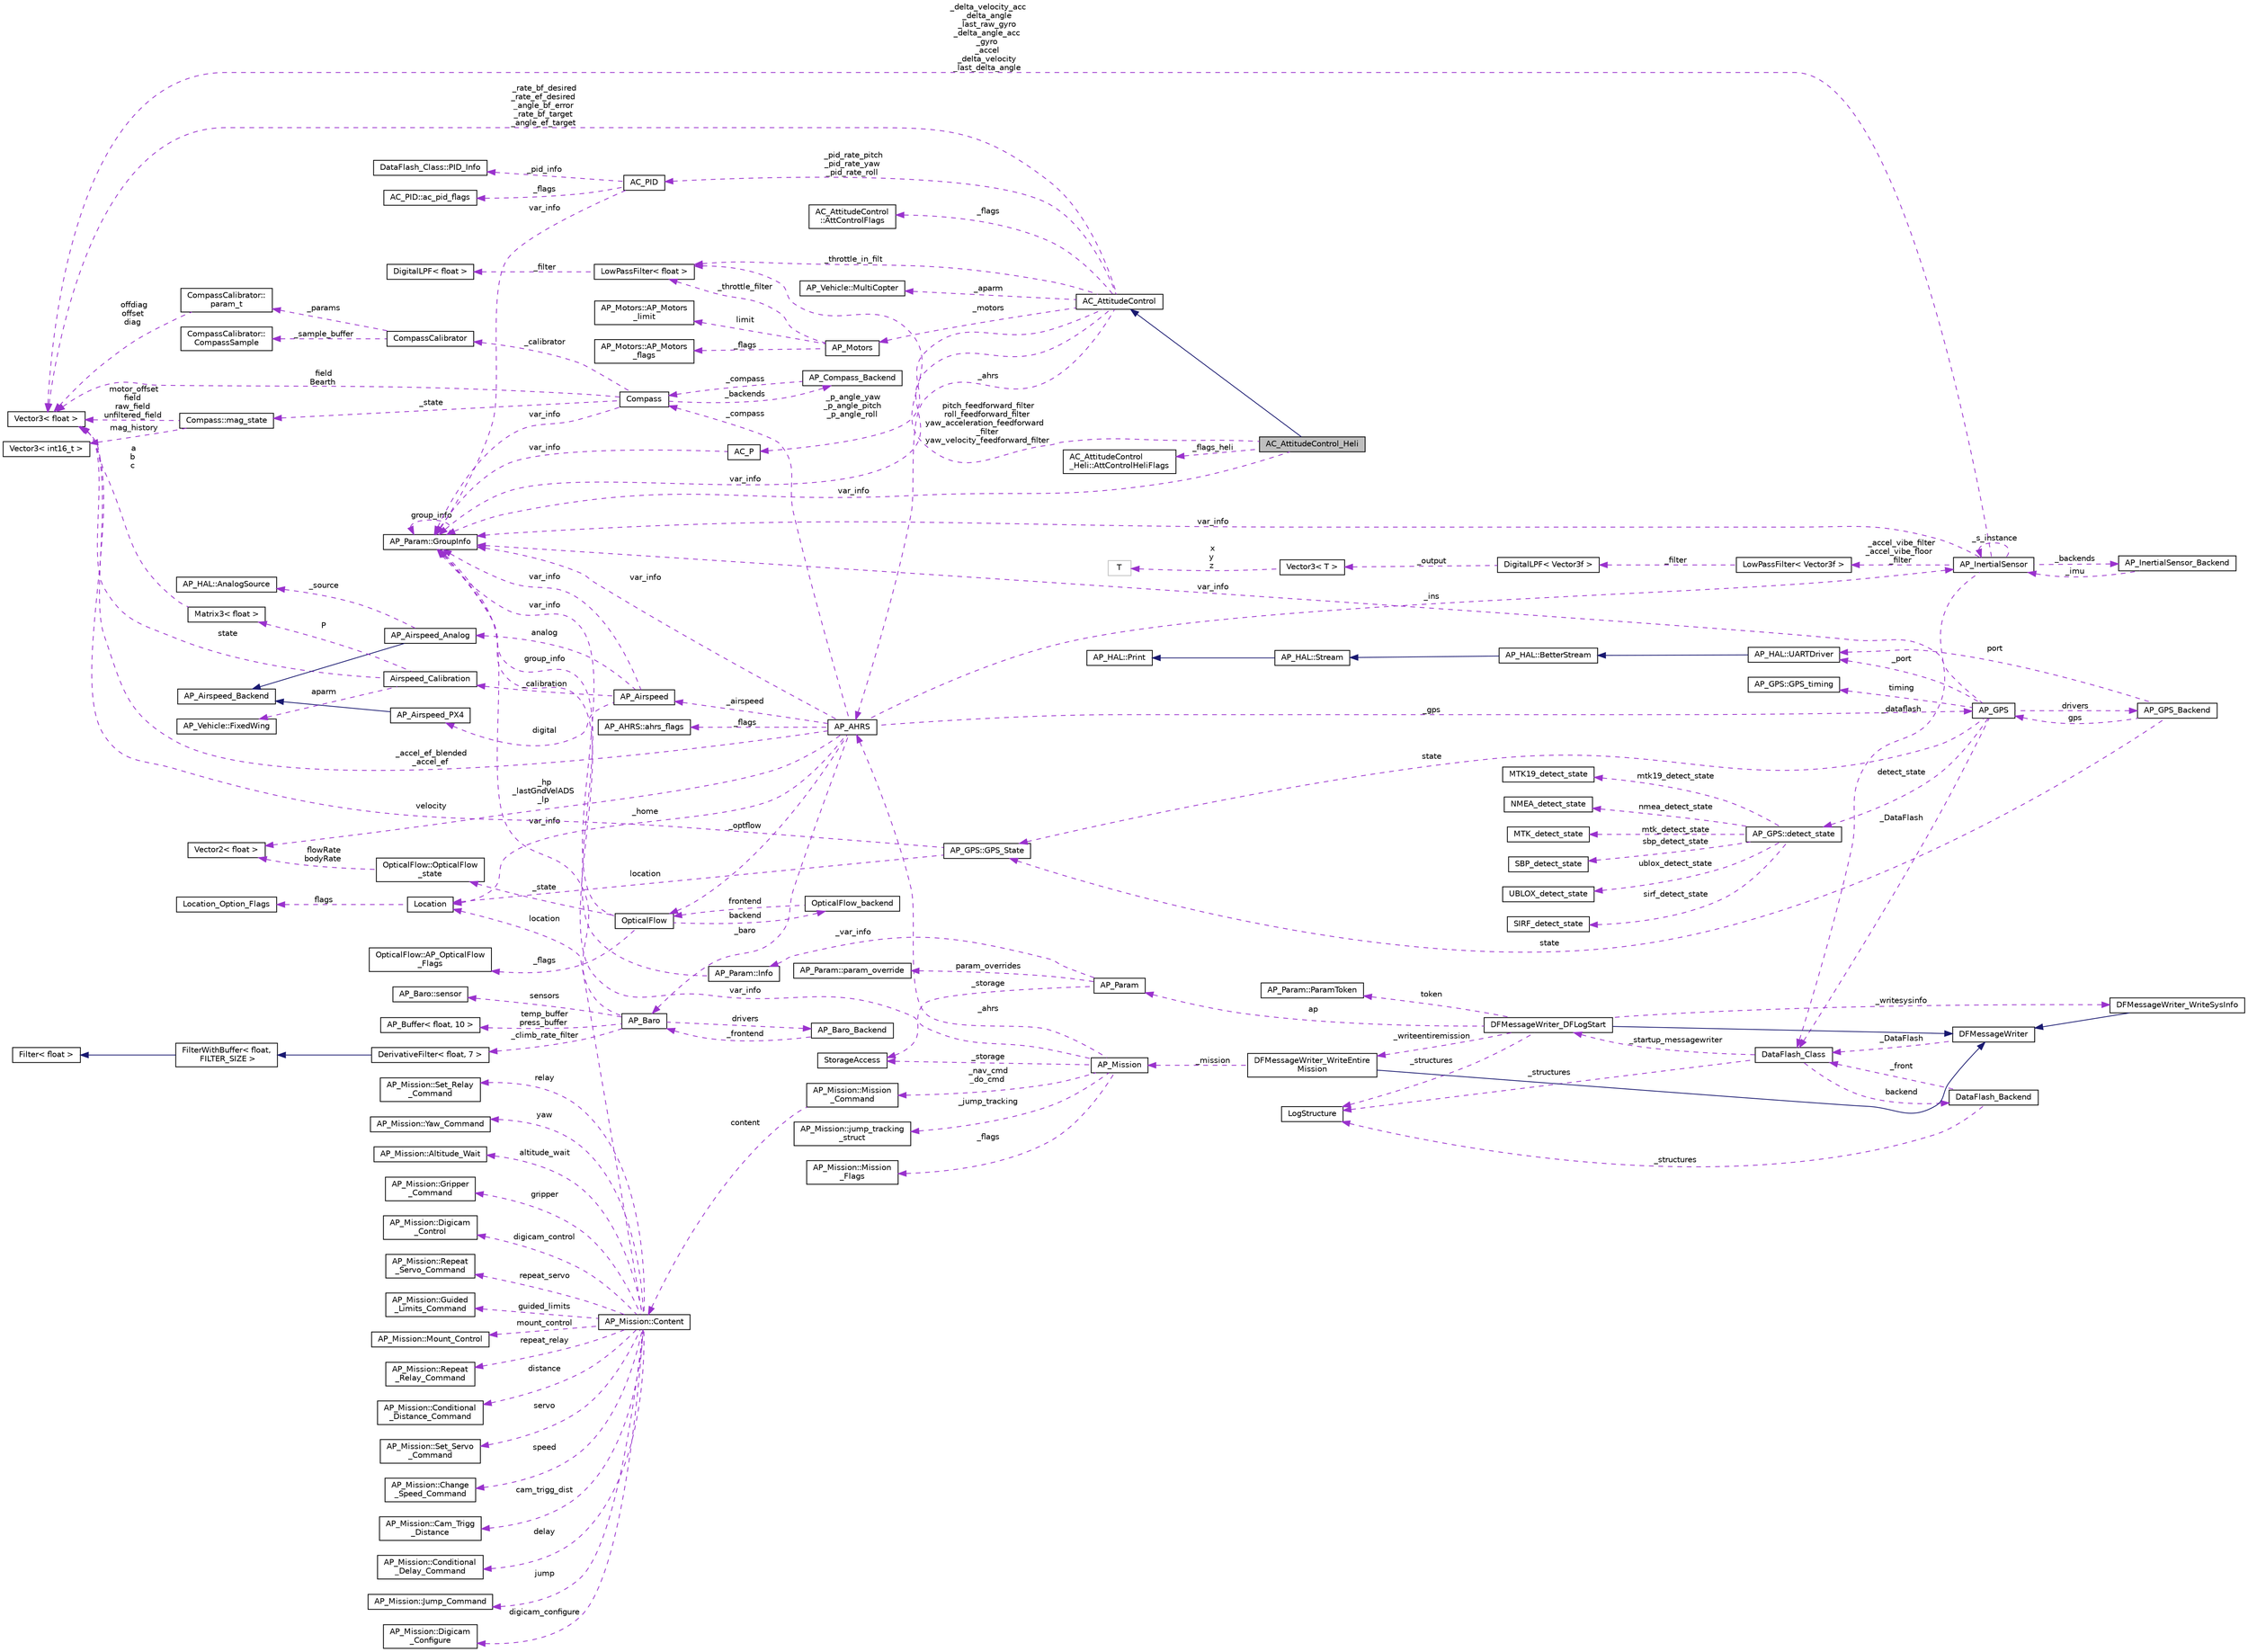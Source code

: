 digraph "AC_AttitudeControl_Heli"
{
 // INTERACTIVE_SVG=YES
  edge [fontname="Helvetica",fontsize="10",labelfontname="Helvetica",labelfontsize="10"];
  node [fontname="Helvetica",fontsize="10",shape=record];
  rankdir="LR";
  Node1 [label="AC_AttitudeControl_Heli",height=0.2,width=0.4,color="black", fillcolor="grey75", style="filled", fontcolor="black"];
  Node2 -> Node1 [dir="back",color="midnightblue",fontsize="10",style="solid",fontname="Helvetica"];
  Node2 [label="AC_AttitudeControl",height=0.2,width=0.4,color="black", fillcolor="white", style="filled",URL="$classAC__AttitudeControl.html"];
  Node3 -> Node2 [dir="back",color="darkorchid3",fontsize="10",style="dashed",label=" _throttle_in_filt" ,fontname="Helvetica"];
  Node3 [label="LowPassFilter\< float \>",height=0.2,width=0.4,color="black", fillcolor="white", style="filled",URL="$classLowPassFilter.html"];
  Node4 -> Node3 [dir="back",color="darkorchid3",fontsize="10",style="dashed",label=" _filter" ,fontname="Helvetica"];
  Node4 [label="DigitalLPF\< float \>",height=0.2,width=0.4,color="black", fillcolor="white", style="filled",URL="$classDigitalLPF.html"];
  Node5 -> Node2 [dir="back",color="darkorchid3",fontsize="10",style="dashed",label=" _p_angle_yaw\n_p_angle_pitch\n_p_angle_roll" ,fontname="Helvetica"];
  Node5 [label="AC_P",height=0.2,width=0.4,color="black", fillcolor="white", style="filled",URL="$classAC__P.html",tooltip="Object managing one P controller. "];
  Node6 -> Node5 [dir="back",color="darkorchid3",fontsize="10",style="dashed",label=" var_info" ,fontname="Helvetica"];
  Node6 [label="AP_Param::GroupInfo",height=0.2,width=0.4,color="black", fillcolor="white", style="filled",URL="$structAP__Param_1_1GroupInfo.html"];
  Node6 -> Node6 [dir="back",color="darkorchid3",fontsize="10",style="dashed",label=" group_info" ,fontname="Helvetica"];
  Node7 -> Node2 [dir="back",color="darkorchid3",fontsize="10",style="dashed",label=" _flags" ,fontname="Helvetica"];
  Node7 [label="AC_AttitudeControl\l::AttControlFlags",height=0.2,width=0.4,color="black", fillcolor="white", style="filled",URL="$structAC__AttitudeControl_1_1AttControlFlags.html"];
  Node6 -> Node2 [dir="back",color="darkorchid3",fontsize="10",style="dashed",label=" var_info" ,fontname="Helvetica"];
  Node8 -> Node2 [dir="back",color="darkorchid3",fontsize="10",style="dashed",label=" _rate_bf_desired\n_rate_ef_desired\n_angle_bf_error\n_rate_bf_target\n_angle_ef_target" ,fontname="Helvetica"];
  Node8 [label="Vector3\< float \>",height=0.2,width=0.4,color="black", fillcolor="white", style="filled",URL="$classVector3.html"];
  Node9 -> Node2 [dir="back",color="darkorchid3",fontsize="10",style="dashed",label=" _aparm" ,fontname="Helvetica"];
  Node9 [label="AP_Vehicle::MultiCopter",height=0.2,width=0.4,color="black", fillcolor="white", style="filled",URL="$structAP__Vehicle_1_1MultiCopter.html"];
  Node10 -> Node2 [dir="back",color="darkorchid3",fontsize="10",style="dashed",label=" _ahrs" ,fontname="Helvetica"];
  Node10 [label="AP_AHRS",height=0.2,width=0.4,color="black", fillcolor="white", style="filled",URL="$classAP__AHRS.html"];
  Node11 -> Node10 [dir="back",color="darkorchid3",fontsize="10",style="dashed",label=" _flags" ,fontname="Helvetica"];
  Node11 [label="AP_AHRS::ahrs_flags",height=0.2,width=0.4,color="black", fillcolor="white", style="filled",URL="$structAP__AHRS_1_1ahrs__flags.html"];
  Node12 -> Node10 [dir="back",color="darkorchid3",fontsize="10",style="dashed",label=" _baro" ,fontname="Helvetica"];
  Node12 [label="AP_Baro",height=0.2,width=0.4,color="black", fillcolor="white", style="filled",URL="$classAP__Baro.html"];
  Node13 -> Node12 [dir="back",color="darkorchid3",fontsize="10",style="dashed",label=" sensors" ,fontname="Helvetica"];
  Node13 [label="AP_Baro::sensor",height=0.2,width=0.4,color="black", fillcolor="white", style="filled",URL="$structAP__Baro_1_1sensor.html"];
  Node14 -> Node12 [dir="back",color="darkorchid3",fontsize="10",style="dashed",label=" temp_buffer\npress_buffer" ,fontname="Helvetica"];
  Node14 [label="AP_Buffer\< float, 10 \>",height=0.2,width=0.4,color="black", fillcolor="white", style="filled",URL="$classAP__Buffer.html"];
  Node15 -> Node12 [dir="back",color="darkorchid3",fontsize="10",style="dashed",label=" _climb_rate_filter" ,fontname="Helvetica"];
  Node15 [label="DerivativeFilter\< float, 7 \>",height=0.2,width=0.4,color="black", fillcolor="white", style="filled",URL="$classDerivativeFilter.html"];
  Node16 -> Node15 [dir="back",color="midnightblue",fontsize="10",style="solid",fontname="Helvetica"];
  Node16 [label="FilterWithBuffer\< float,\l FILTER_SIZE \>",height=0.2,width=0.4,color="black", fillcolor="white", style="filled",URL="$classFilterWithBuffer.html"];
  Node17 -> Node16 [dir="back",color="midnightblue",fontsize="10",style="solid",fontname="Helvetica"];
  Node17 [label="Filter\< float \>",height=0.2,width=0.4,color="black", fillcolor="white", style="filled",URL="$classFilter.html"];
  Node6 -> Node12 [dir="back",color="darkorchid3",fontsize="10",style="dashed",label=" var_info" ,fontname="Helvetica"];
  Node18 -> Node12 [dir="back",color="darkorchid3",fontsize="10",style="dashed",label=" drivers" ,fontname="Helvetica"];
  Node18 [label="AP_Baro_Backend",height=0.2,width=0.4,color="black", fillcolor="white", style="filled",URL="$classAP__Baro__Backend.html",tooltip="-*- tab-width: 4; Mode: C++; c-basic-offset: 4; indent-tabs-mode: nil -*- "];
  Node12 -> Node18 [dir="back",color="darkorchid3",fontsize="10",style="dashed",label=" _frontend" ,fontname="Helvetica"];
  Node19 -> Node10 [dir="back",color="darkorchid3",fontsize="10",style="dashed",label=" _optflow" ,fontname="Helvetica"];
  Node19 [label="OpticalFlow",height=0.2,width=0.4,color="black", fillcolor="white", style="filled",URL="$classOpticalFlow.html"];
  Node6 -> Node19 [dir="back",color="darkorchid3",fontsize="10",style="dashed",label=" var_info" ,fontname="Helvetica"];
  Node20 -> Node19 [dir="back",color="darkorchid3",fontsize="10",style="dashed",label=" _state" ,fontname="Helvetica"];
  Node20 [label="OpticalFlow::OpticalFlow\l_state",height=0.2,width=0.4,color="black", fillcolor="white", style="filled",URL="$structOpticalFlow_1_1OpticalFlow__state.html"];
  Node21 -> Node20 [dir="back",color="darkorchid3",fontsize="10",style="dashed",label=" flowRate\nbodyRate" ,fontname="Helvetica"];
  Node21 [label="Vector2\< float \>",height=0.2,width=0.4,color="black", fillcolor="white", style="filled",URL="$structVector2.html"];
  Node22 -> Node19 [dir="back",color="darkorchid3",fontsize="10",style="dashed",label=" backend" ,fontname="Helvetica"];
  Node22 [label="OpticalFlow_backend",height=0.2,width=0.4,color="black", fillcolor="white", style="filled",URL="$classOpticalFlow__backend.html"];
  Node19 -> Node22 [dir="back",color="darkorchid3",fontsize="10",style="dashed",label=" frontend" ,fontname="Helvetica"];
  Node23 -> Node19 [dir="back",color="darkorchid3",fontsize="10",style="dashed",label=" _flags" ,fontname="Helvetica"];
  Node23 [label="OpticalFlow::AP_OpticalFlow\l_Flags",height=0.2,width=0.4,color="black", fillcolor="white", style="filled",URL="$structOpticalFlow_1_1AP__OpticalFlow__Flags.html"];
  Node6 -> Node10 [dir="back",color="darkorchid3",fontsize="10",style="dashed",label=" var_info" ,fontname="Helvetica"];
  Node8 -> Node10 [dir="back",color="darkorchid3",fontsize="10",style="dashed",label=" _accel_ef_blended\n_accel_ef" ,fontname="Helvetica"];
  Node24 -> Node10 [dir="back",color="darkorchid3",fontsize="10",style="dashed",label=" _ins" ,fontname="Helvetica"];
  Node24 [label="AP_InertialSensor",height=0.2,width=0.4,color="black", fillcolor="white", style="filled",URL="$classAP__InertialSensor.html"];
  Node25 -> Node24 [dir="back",color="darkorchid3",fontsize="10",style="dashed",label=" _accel_vibe_filter\n_accel_vibe_floor\l_filter" ,fontname="Helvetica"];
  Node25 [label="LowPassFilter\< Vector3f \>",height=0.2,width=0.4,color="black", fillcolor="white", style="filled",URL="$classLowPassFilter.html"];
  Node26 -> Node25 [dir="back",color="darkorchid3",fontsize="10",style="dashed",label=" _filter" ,fontname="Helvetica"];
  Node26 [label="DigitalLPF\< Vector3f \>",height=0.2,width=0.4,color="black", fillcolor="white", style="filled",URL="$classDigitalLPF.html"];
  Node27 -> Node26 [dir="back",color="darkorchid3",fontsize="10",style="dashed",label=" _output" ,fontname="Helvetica"];
  Node27 [label="Vector3\< T \>",height=0.2,width=0.4,color="black", fillcolor="white", style="filled",URL="$classVector3.html"];
  Node28 -> Node27 [dir="back",color="darkorchid3",fontsize="10",style="dashed",label=" x\ny\nz" ,fontname="Helvetica"];
  Node28 [label="T",height=0.2,width=0.4,color="grey75", fillcolor="white", style="filled"];
  Node29 -> Node24 [dir="back",color="darkorchid3",fontsize="10",style="dashed",label=" _backends" ,fontname="Helvetica"];
  Node29 [label="AP_InertialSensor_Backend",height=0.2,width=0.4,color="black", fillcolor="white", style="filled",URL="$classAP__InertialSensor__Backend.html"];
  Node24 -> Node29 [dir="back",color="darkorchid3",fontsize="10",style="dashed",label=" _imu" ,fontname="Helvetica"];
  Node30 -> Node24 [dir="back",color="darkorchid3",fontsize="10",style="dashed",label=" _dataflash" ,fontname="Helvetica"];
  Node30 [label="DataFlash_Class",height=0.2,width=0.4,color="black", fillcolor="white", style="filled",URL="$classDataFlash__Class.html"];
  Node31 -> Node30 [dir="back",color="darkorchid3",fontsize="10",style="dashed",label=" _structures" ,fontname="Helvetica"];
  Node31 [label="LogStructure",height=0.2,width=0.4,color="black", fillcolor="white", style="filled",URL="$structLogStructure.html"];
  Node32 -> Node30 [dir="back",color="darkorchid3",fontsize="10",style="dashed",label=" backend" ,fontname="Helvetica"];
  Node32 [label="DataFlash_Backend",height=0.2,width=0.4,color="black", fillcolor="white", style="filled",URL="$classDataFlash__Backend.html"];
  Node31 -> Node32 [dir="back",color="darkorchid3",fontsize="10",style="dashed",label=" _structures" ,fontname="Helvetica"];
  Node30 -> Node32 [dir="back",color="darkorchid3",fontsize="10",style="dashed",label=" _front" ,fontname="Helvetica"];
  Node33 -> Node30 [dir="back",color="darkorchid3",fontsize="10",style="dashed",label=" _startup_messagewriter" ,fontname="Helvetica"];
  Node33 [label="DFMessageWriter_DFLogStart",height=0.2,width=0.4,color="black", fillcolor="white", style="filled",URL="$classDFMessageWriter__DFLogStart.html"];
  Node34 -> Node33 [dir="back",color="midnightblue",fontsize="10",style="solid",fontname="Helvetica"];
  Node34 [label="DFMessageWriter",height=0.2,width=0.4,color="black", fillcolor="white", style="filled",URL="$classDFMessageWriter.html"];
  Node30 -> Node34 [dir="back",color="darkorchid3",fontsize="10",style="dashed",label=" _DataFlash" ,fontname="Helvetica"];
  Node35 -> Node33 [dir="back",color="darkorchid3",fontsize="10",style="dashed",label=" _writeentiremission" ,fontname="Helvetica"];
  Node35 [label="DFMessageWriter_WriteEntire\lMission",height=0.2,width=0.4,color="black", fillcolor="white", style="filled",URL="$classDFMessageWriter__WriteEntireMission.html"];
  Node34 -> Node35 [dir="back",color="midnightblue",fontsize="10",style="solid",fontname="Helvetica"];
  Node36 -> Node35 [dir="back",color="darkorchid3",fontsize="10",style="dashed",label=" _mission" ,fontname="Helvetica"];
  Node36 [label="AP_Mission",height=0.2,width=0.4,color="black", fillcolor="white", style="filled",URL="$classAP__Mission.html",tooltip="Object managing Mission. "];
  Node37 -> Node36 [dir="back",color="darkorchid3",fontsize="10",style="dashed",label=" _storage" ,fontname="Helvetica"];
  Node37 [label="StorageAccess",height=0.2,width=0.4,color="black", fillcolor="white", style="filled",URL="$classStorageAccess.html"];
  Node38 -> Node36 [dir="back",color="darkorchid3",fontsize="10",style="dashed",label=" _nav_cmd\n_do_cmd" ,fontname="Helvetica"];
  Node38 [label="AP_Mission::Mission\l_Command",height=0.2,width=0.4,color="black", fillcolor="white", style="filled",URL="$structAP__Mission_1_1Mission__Command.html"];
  Node39 -> Node38 [dir="back",color="darkorchid3",fontsize="10",style="dashed",label=" content" ,fontname="Helvetica"];
  Node39 [label="AP_Mission::Content",height=0.2,width=0.4,color="black", fillcolor="white", style="filled",URL="$unionAP__Mission_1_1Content.html"];
  Node40 -> Node39 [dir="back",color="darkorchid3",fontsize="10",style="dashed",label=" guided_limits" ,fontname="Helvetica"];
  Node40 [label="AP_Mission::Guided\l_Limits_Command",height=0.2,width=0.4,color="black", fillcolor="white", style="filled",URL="$structAP__Mission_1_1Guided__Limits__Command.html"];
  Node41 -> Node39 [dir="back",color="darkorchid3",fontsize="10",style="dashed",label=" mount_control" ,fontname="Helvetica"];
  Node41 [label="AP_Mission::Mount_Control",height=0.2,width=0.4,color="black", fillcolor="white", style="filled",URL="$structAP__Mission_1_1Mount__Control.html"];
  Node42 -> Node39 [dir="back",color="darkorchid3",fontsize="10",style="dashed",label=" repeat_relay" ,fontname="Helvetica"];
  Node42 [label="AP_Mission::Repeat\l_Relay_Command",height=0.2,width=0.4,color="black", fillcolor="white", style="filled",URL="$structAP__Mission_1_1Repeat__Relay__Command.html"];
  Node43 -> Node39 [dir="back",color="darkorchid3",fontsize="10",style="dashed",label=" distance" ,fontname="Helvetica"];
  Node43 [label="AP_Mission::Conditional\l_Distance_Command",height=0.2,width=0.4,color="black", fillcolor="white", style="filled",URL="$structAP__Mission_1_1Conditional__Distance__Command.html"];
  Node44 -> Node39 [dir="back",color="darkorchid3",fontsize="10",style="dashed",label=" servo" ,fontname="Helvetica"];
  Node44 [label="AP_Mission::Set_Servo\l_Command",height=0.2,width=0.4,color="black", fillcolor="white", style="filled",URL="$structAP__Mission_1_1Set__Servo__Command.html"];
  Node45 -> Node39 [dir="back",color="darkorchid3",fontsize="10",style="dashed",label=" speed" ,fontname="Helvetica"];
  Node45 [label="AP_Mission::Change\l_Speed_Command",height=0.2,width=0.4,color="black", fillcolor="white", style="filled",URL="$structAP__Mission_1_1Change__Speed__Command.html"];
  Node46 -> Node39 [dir="back",color="darkorchid3",fontsize="10",style="dashed",label=" cam_trigg_dist" ,fontname="Helvetica"];
  Node46 [label="AP_Mission::Cam_Trigg\l_Distance",height=0.2,width=0.4,color="black", fillcolor="white", style="filled",URL="$structAP__Mission_1_1Cam__Trigg__Distance.html"];
  Node47 -> Node39 [dir="back",color="darkorchid3",fontsize="10",style="dashed",label=" delay" ,fontname="Helvetica"];
  Node47 [label="AP_Mission::Conditional\l_Delay_Command",height=0.2,width=0.4,color="black", fillcolor="white", style="filled",URL="$structAP__Mission_1_1Conditional__Delay__Command.html"];
  Node48 -> Node39 [dir="back",color="darkorchid3",fontsize="10",style="dashed",label=" jump" ,fontname="Helvetica"];
  Node48 [label="AP_Mission::Jump_Command",height=0.2,width=0.4,color="black", fillcolor="white", style="filled",URL="$structAP__Mission_1_1Jump__Command.html"];
  Node49 -> Node39 [dir="back",color="darkorchid3",fontsize="10",style="dashed",label=" location" ,fontname="Helvetica"];
  Node49 [label="Location",height=0.2,width=0.4,color="black", fillcolor="white", style="filled",URL="$structLocation.html"];
  Node50 -> Node49 [dir="back",color="darkorchid3",fontsize="10",style="dashed",label=" flags" ,fontname="Helvetica"];
  Node50 [label="Location_Option_Flags",height=0.2,width=0.4,color="black", fillcolor="white", style="filled",URL="$structLocation__Option__Flags.html"];
  Node51 -> Node39 [dir="back",color="darkorchid3",fontsize="10",style="dashed",label=" digicam_configure" ,fontname="Helvetica"];
  Node51 [label="AP_Mission::Digicam\l_Configure",height=0.2,width=0.4,color="black", fillcolor="white", style="filled",URL="$structAP__Mission_1_1Digicam__Configure.html"];
  Node52 -> Node39 [dir="back",color="darkorchid3",fontsize="10",style="dashed",label=" relay" ,fontname="Helvetica"];
  Node52 [label="AP_Mission::Set_Relay\l_Command",height=0.2,width=0.4,color="black", fillcolor="white", style="filled",URL="$structAP__Mission_1_1Set__Relay__Command.html"];
  Node53 -> Node39 [dir="back",color="darkorchid3",fontsize="10",style="dashed",label=" yaw" ,fontname="Helvetica"];
  Node53 [label="AP_Mission::Yaw_Command",height=0.2,width=0.4,color="black", fillcolor="white", style="filled",URL="$structAP__Mission_1_1Yaw__Command.html"];
  Node54 -> Node39 [dir="back",color="darkorchid3",fontsize="10",style="dashed",label=" altitude_wait" ,fontname="Helvetica"];
  Node54 [label="AP_Mission::Altitude_Wait",height=0.2,width=0.4,color="black", fillcolor="white", style="filled",URL="$structAP__Mission_1_1Altitude__Wait.html"];
  Node55 -> Node39 [dir="back",color="darkorchid3",fontsize="10",style="dashed",label=" gripper" ,fontname="Helvetica"];
  Node55 [label="AP_Mission::Gripper\l_Command",height=0.2,width=0.4,color="black", fillcolor="white", style="filled",URL="$structAP__Mission_1_1Gripper__Command.html"];
  Node56 -> Node39 [dir="back",color="darkorchid3",fontsize="10",style="dashed",label=" digicam_control" ,fontname="Helvetica"];
  Node56 [label="AP_Mission::Digicam\l_Control",height=0.2,width=0.4,color="black", fillcolor="white", style="filled",URL="$structAP__Mission_1_1Digicam__Control.html"];
  Node57 -> Node39 [dir="back",color="darkorchid3",fontsize="10",style="dashed",label=" repeat_servo" ,fontname="Helvetica"];
  Node57 [label="AP_Mission::Repeat\l_Servo_Command",height=0.2,width=0.4,color="black", fillcolor="white", style="filled",URL="$structAP__Mission_1_1Repeat__Servo__Command.html"];
  Node6 -> Node36 [dir="back",color="darkorchid3",fontsize="10",style="dashed",label=" var_info" ,fontname="Helvetica"];
  Node58 -> Node36 [dir="back",color="darkorchid3",fontsize="10",style="dashed",label=" _flags" ,fontname="Helvetica"];
  Node58 [label="AP_Mission::Mission\l_Flags",height=0.2,width=0.4,color="black", fillcolor="white", style="filled",URL="$structAP__Mission_1_1Mission__Flags.html"];
  Node10 -> Node36 [dir="back",color="darkorchid3",fontsize="10",style="dashed",label=" _ahrs" ,fontname="Helvetica"];
  Node59 -> Node36 [dir="back",color="darkorchid3",fontsize="10",style="dashed",label=" _jump_tracking" ,fontname="Helvetica"];
  Node59 [label="AP_Mission::jump_tracking\l_struct",height=0.2,width=0.4,color="black", fillcolor="white", style="filled",URL="$structAP__Mission_1_1jump__tracking__struct.html"];
  Node60 -> Node33 [dir="back",color="darkorchid3",fontsize="10",style="dashed",label=" _writesysinfo" ,fontname="Helvetica"];
  Node60 [label="DFMessageWriter_WriteSysInfo",height=0.2,width=0.4,color="black", fillcolor="white", style="filled",URL="$classDFMessageWriter__WriteSysInfo.html"];
  Node34 -> Node60 [dir="back",color="midnightblue",fontsize="10",style="solid",fontname="Helvetica"];
  Node61 -> Node33 [dir="back",color="darkorchid3",fontsize="10",style="dashed",label=" token" ,fontname="Helvetica"];
  Node61 [label="AP_Param::ParamToken",height=0.2,width=0.4,color="black", fillcolor="white", style="filled",URL="$structAP__Param_1_1ParamToken.html"];
  Node31 -> Node33 [dir="back",color="darkorchid3",fontsize="10",style="dashed",label=" _structures" ,fontname="Helvetica"];
  Node62 -> Node33 [dir="back",color="darkorchid3",fontsize="10",style="dashed",label=" ap" ,fontname="Helvetica"];
  Node62 [label="AP_Param",height=0.2,width=0.4,color="black", fillcolor="white", style="filled",URL="$classAP__Param.html"];
  Node37 -> Node62 [dir="back",color="darkorchid3",fontsize="10",style="dashed",label=" _storage" ,fontname="Helvetica"];
  Node63 -> Node62 [dir="back",color="darkorchid3",fontsize="10",style="dashed",label=" _var_info" ,fontname="Helvetica"];
  Node63 [label="AP_Param::Info",height=0.2,width=0.4,color="black", fillcolor="white", style="filled",URL="$structAP__Param_1_1Info.html"];
  Node6 -> Node63 [dir="back",color="darkorchid3",fontsize="10",style="dashed",label=" group_info" ,fontname="Helvetica"];
  Node64 -> Node62 [dir="back",color="darkorchid3",fontsize="10",style="dashed",label=" param_overrides" ,fontname="Helvetica"];
  Node64 [label="AP_Param::param_override",height=0.2,width=0.4,color="black", fillcolor="white", style="filled",URL="$structAP__Param_1_1param__override.html"];
  Node6 -> Node24 [dir="back",color="darkorchid3",fontsize="10",style="dashed",label=" var_info" ,fontname="Helvetica"];
  Node24 -> Node24 [dir="back",color="darkorchid3",fontsize="10",style="dashed",label=" _s_instance" ,fontname="Helvetica"];
  Node8 -> Node24 [dir="back",color="darkorchid3",fontsize="10",style="dashed",label=" _delta_velocity_acc\n_delta_angle\n_last_raw_gyro\n_delta_angle_acc\n_gyro\n_accel\n_delta_velocity\n_last_delta_angle" ,fontname="Helvetica"];
  Node65 -> Node10 [dir="back",color="darkorchid3",fontsize="10",style="dashed",label=" _airspeed" ,fontname="Helvetica"];
  Node65 [label="AP_Airspeed",height=0.2,width=0.4,color="black", fillcolor="white", style="filled",URL="$classAP__Airspeed.html"];
  Node66 -> Node65 [dir="back",color="darkorchid3",fontsize="10",style="dashed",label=" analog" ,fontname="Helvetica"];
  Node66 [label="AP_Airspeed_Analog",height=0.2,width=0.4,color="black", fillcolor="white", style="filled",URL="$classAP__Airspeed__Analog.html",tooltip="-*- tab-width: 4; Mode: C++; c-basic-offset: 4; indent-tabs-mode: nil -*- "];
  Node67 -> Node66 [dir="back",color="midnightblue",fontsize="10",style="solid",fontname="Helvetica"];
  Node67 [label="AP_Airspeed_Backend",height=0.2,width=0.4,color="black", fillcolor="white", style="filled",URL="$classAP__Airspeed__Backend.html",tooltip="-*- tab-width: 4; Mode: C++; c-basic-offset: 4; indent-tabs-mode: nil -*- "];
  Node68 -> Node66 [dir="back",color="darkorchid3",fontsize="10",style="dashed",label=" _source" ,fontname="Helvetica"];
  Node68 [label="AP_HAL::AnalogSource",height=0.2,width=0.4,color="black", fillcolor="white", style="filled",URL="$classAP__HAL_1_1AnalogSource.html"];
  Node6 -> Node65 [dir="back",color="darkorchid3",fontsize="10",style="dashed",label=" var_info" ,fontname="Helvetica"];
  Node69 -> Node65 [dir="back",color="darkorchid3",fontsize="10",style="dashed",label=" digital" ,fontname="Helvetica"];
  Node69 [label="AP_Airspeed_PX4",height=0.2,width=0.4,color="black", fillcolor="white", style="filled",URL="$classAP__Airspeed__PX4.html",tooltip="-*- tab-width: 4; Mode: C++; c-basic-offset: 4; indent-tabs-mode: nil -*- "];
  Node67 -> Node69 [dir="back",color="midnightblue",fontsize="10",style="solid",fontname="Helvetica"];
  Node70 -> Node65 [dir="back",color="darkorchid3",fontsize="10",style="dashed",label=" _calibration" ,fontname="Helvetica"];
  Node70 [label="Airspeed_Calibration",height=0.2,width=0.4,color="black", fillcolor="white", style="filled",URL="$classAirspeed__Calibration.html",tooltip="-*- tab-width: 4; Mode: C++; c-basic-offset: 4; indent-tabs-mode: nil -*- "];
  Node71 -> Node70 [dir="back",color="darkorchid3",fontsize="10",style="dashed",label=" P" ,fontname="Helvetica"];
  Node71 [label="Matrix3\< float \>",height=0.2,width=0.4,color="black", fillcolor="white", style="filled",URL="$classMatrix3.html"];
  Node8 -> Node71 [dir="back",color="darkorchid3",fontsize="10",style="dashed",label=" a\nb\nc" ,fontname="Helvetica"];
  Node8 -> Node70 [dir="back",color="darkorchid3",fontsize="10",style="dashed",label=" state" ,fontname="Helvetica"];
  Node72 -> Node70 [dir="back",color="darkorchid3",fontsize="10",style="dashed",label=" aparm" ,fontname="Helvetica"];
  Node72 [label="AP_Vehicle::FixedWing",height=0.2,width=0.4,color="black", fillcolor="white", style="filled",URL="$structAP__Vehicle_1_1FixedWing.html"];
  Node21 -> Node10 [dir="back",color="darkorchid3",fontsize="10",style="dashed",label=" _hp\n_lastGndVelADS\n_lp" ,fontname="Helvetica"];
  Node73 -> Node10 [dir="back",color="darkorchid3",fontsize="10",style="dashed",label=" _gps" ,fontname="Helvetica"];
  Node73 [label="AP_GPS",height=0.2,width=0.4,color="black", fillcolor="white", style="filled",URL="$classAP__GPS.html"];
  Node74 -> Node73 [dir="back",color="darkorchid3",fontsize="10",style="dashed",label=" detect_state" ,fontname="Helvetica"];
  Node74 [label="AP_GPS::detect_state",height=0.2,width=0.4,color="black", fillcolor="white", style="filled",URL="$structAP__GPS_1_1detect__state.html"];
  Node75 -> Node74 [dir="back",color="darkorchid3",fontsize="10",style="dashed",label=" sbp_detect_state" ,fontname="Helvetica"];
  Node75 [label="SBP_detect_state",height=0.2,width=0.4,color="black", fillcolor="white", style="filled",URL="$structSBP__detect__state.html"];
  Node76 -> Node74 [dir="back",color="darkorchid3",fontsize="10",style="dashed",label=" ublox_detect_state" ,fontname="Helvetica"];
  Node76 [label="UBLOX_detect_state",height=0.2,width=0.4,color="black", fillcolor="white", style="filled",URL="$structUBLOX__detect__state.html"];
  Node77 -> Node74 [dir="back",color="darkorchid3",fontsize="10",style="dashed",label=" sirf_detect_state" ,fontname="Helvetica"];
  Node77 [label="SIRF_detect_state",height=0.2,width=0.4,color="black", fillcolor="white", style="filled",URL="$structSIRF__detect__state.html"];
  Node78 -> Node74 [dir="back",color="darkorchid3",fontsize="10",style="dashed",label=" mtk19_detect_state" ,fontname="Helvetica"];
  Node78 [label="MTK19_detect_state",height=0.2,width=0.4,color="black", fillcolor="white", style="filled",URL="$structMTK19__detect__state.html"];
  Node79 -> Node74 [dir="back",color="darkorchid3",fontsize="10",style="dashed",label=" nmea_detect_state" ,fontname="Helvetica"];
  Node79 [label="NMEA_detect_state",height=0.2,width=0.4,color="black", fillcolor="white", style="filled",URL="$structNMEA__detect__state.html"];
  Node80 -> Node74 [dir="back",color="darkorchid3",fontsize="10",style="dashed",label=" mtk_detect_state" ,fontname="Helvetica"];
  Node80 [label="MTK_detect_state",height=0.2,width=0.4,color="black", fillcolor="white", style="filled",URL="$structMTK__detect__state.html"];
  Node81 -> Node73 [dir="back",color="darkorchid3",fontsize="10",style="dashed",label=" timing" ,fontname="Helvetica"];
  Node81 [label="AP_GPS::GPS_timing",height=0.2,width=0.4,color="black", fillcolor="white", style="filled",URL="$structAP__GPS_1_1GPS__timing.html"];
  Node82 -> Node73 [dir="back",color="darkorchid3",fontsize="10",style="dashed",label=" drivers" ,fontname="Helvetica"];
  Node82 [label="AP_GPS_Backend",height=0.2,width=0.4,color="black", fillcolor="white", style="filled",URL="$classAP__GPS__Backend.html"];
  Node83 -> Node82 [dir="back",color="darkorchid3",fontsize="10",style="dashed",label=" port" ,fontname="Helvetica"];
  Node83 [label="AP_HAL::UARTDriver",height=0.2,width=0.4,color="black", fillcolor="white", style="filled",URL="$classAP__HAL_1_1UARTDriver.html"];
  Node84 -> Node83 [dir="back",color="midnightblue",fontsize="10",style="solid",fontname="Helvetica"];
  Node84 [label="AP_HAL::BetterStream",height=0.2,width=0.4,color="black", fillcolor="white", style="filled",URL="$classAP__HAL_1_1BetterStream.html"];
  Node85 -> Node84 [dir="back",color="midnightblue",fontsize="10",style="solid",fontname="Helvetica"];
  Node85 [label="AP_HAL::Stream",height=0.2,width=0.4,color="black", fillcolor="white", style="filled",URL="$classAP__HAL_1_1Stream.html"];
  Node86 -> Node85 [dir="back",color="midnightblue",fontsize="10",style="solid",fontname="Helvetica"];
  Node86 [label="AP_HAL::Print",height=0.2,width=0.4,color="black", fillcolor="white", style="filled",URL="$classAP__HAL_1_1Print.html"];
  Node73 -> Node82 [dir="back",color="darkorchid3",fontsize="10",style="dashed",label=" gps" ,fontname="Helvetica"];
  Node87 -> Node82 [dir="back",color="darkorchid3",fontsize="10",style="dashed",label=" state" ,fontname="Helvetica"];
  Node87 [label="AP_GPS::GPS_State",height=0.2,width=0.4,color="black", fillcolor="white", style="filled",URL="$structAP__GPS_1_1GPS__State.html"];
  Node8 -> Node87 [dir="back",color="darkorchid3",fontsize="10",style="dashed",label=" velocity" ,fontname="Helvetica"];
  Node49 -> Node87 [dir="back",color="darkorchid3",fontsize="10",style="dashed",label=" location" ,fontname="Helvetica"];
  Node30 -> Node73 [dir="back",color="darkorchid3",fontsize="10",style="dashed",label=" _DataFlash" ,fontname="Helvetica"];
  Node83 -> Node73 [dir="back",color="darkorchid3",fontsize="10",style="dashed",label=" _port" ,fontname="Helvetica"];
  Node6 -> Node73 [dir="back",color="darkorchid3",fontsize="10",style="dashed",label=" var_info" ,fontname="Helvetica"];
  Node87 -> Node73 [dir="back",color="darkorchid3",fontsize="10",style="dashed",label=" state" ,fontname="Helvetica"];
  Node49 -> Node10 [dir="back",color="darkorchid3",fontsize="10",style="dashed",label=" _home" ,fontname="Helvetica"];
  Node88 -> Node10 [dir="back",color="darkorchid3",fontsize="10",style="dashed",label=" _compass" ,fontname="Helvetica"];
  Node88 [label="Compass",height=0.2,width=0.4,color="black", fillcolor="white", style="filled",URL="$classCompass.html"];
  Node6 -> Node88 [dir="back",color="darkorchid3",fontsize="10",style="dashed",label=" var_info" ,fontname="Helvetica"];
  Node8 -> Node88 [dir="back",color="darkorchid3",fontsize="10",style="dashed",label=" field\nBearth" ,fontname="Helvetica"];
  Node89 -> Node88 [dir="back",color="darkorchid3",fontsize="10",style="dashed",label=" _calibrator" ,fontname="Helvetica"];
  Node89 [label="CompassCalibrator",height=0.2,width=0.4,color="black", fillcolor="white", style="filled",URL="$classCompassCalibrator.html"];
  Node90 -> Node89 [dir="back",color="darkorchid3",fontsize="10",style="dashed",label=" _params" ,fontname="Helvetica"];
  Node90 [label="CompassCalibrator::\lparam_t",height=0.2,width=0.4,color="black", fillcolor="white", style="filled",URL="$classCompassCalibrator_1_1param__t.html"];
  Node8 -> Node90 [dir="back",color="darkorchid3",fontsize="10",style="dashed",label=" offdiag\noffset\ndiag" ,fontname="Helvetica"];
  Node91 -> Node89 [dir="back",color="darkorchid3",fontsize="10",style="dashed",label=" _sample_buffer" ,fontname="Helvetica"];
  Node91 [label="CompassCalibrator::\lCompassSample",height=0.2,width=0.4,color="black", fillcolor="white", style="filled",URL="$classCompassCalibrator_1_1CompassSample.html"];
  Node92 -> Node88 [dir="back",color="darkorchid3",fontsize="10",style="dashed",label=" _backends" ,fontname="Helvetica"];
  Node92 [label="AP_Compass_Backend",height=0.2,width=0.4,color="black", fillcolor="white", style="filled",URL="$classAP__Compass__Backend.html"];
  Node88 -> Node92 [dir="back",color="darkorchid3",fontsize="10",style="dashed",label=" _compass" ,fontname="Helvetica"];
  Node93 -> Node88 [dir="back",color="darkorchid3",fontsize="10",style="dashed",label=" _state" ,fontname="Helvetica"];
  Node93 [label="Compass::mag_state",height=0.2,width=0.4,color="black", fillcolor="white", style="filled",URL="$structCompass_1_1mag__state.html"];
  Node8 -> Node93 [dir="back",color="darkorchid3",fontsize="10",style="dashed",label=" motor_offset\nfield\nraw_field\nunfiltered_field" ,fontname="Helvetica"];
  Node94 -> Node93 [dir="back",color="darkorchid3",fontsize="10",style="dashed",label=" mag_history" ,fontname="Helvetica"];
  Node94 [label="Vector3\< int16_t \>",height=0.2,width=0.4,color="black", fillcolor="white", style="filled",URL="$classVector3.html"];
  Node95 -> Node2 [dir="back",color="darkorchid3",fontsize="10",style="dashed",label=" _motors" ,fontname="Helvetica"];
  Node95 [label="AP_Motors",height=0.2,width=0.4,color="black", fillcolor="white", style="filled",URL="$classAP__Motors.html"];
  Node96 -> Node95 [dir="back",color="darkorchid3",fontsize="10",style="dashed",label=" limit" ,fontname="Helvetica"];
  Node96 [label="AP_Motors::AP_Motors\l_limit",height=0.2,width=0.4,color="black", fillcolor="white", style="filled",URL="$structAP__Motors_1_1AP__Motors__limit.html"];
  Node3 -> Node95 [dir="back",color="darkorchid3",fontsize="10",style="dashed",label=" _throttle_filter" ,fontname="Helvetica"];
  Node97 -> Node95 [dir="back",color="darkorchid3",fontsize="10",style="dashed",label=" _flags" ,fontname="Helvetica"];
  Node97 [label="AP_Motors::AP_Motors\l_flags",height=0.2,width=0.4,color="black", fillcolor="white", style="filled",URL="$structAP__Motors_1_1AP__Motors__flags.html"];
  Node98 -> Node2 [dir="back",color="darkorchid3",fontsize="10",style="dashed",label=" _pid_rate_pitch\n_pid_rate_yaw\n_pid_rate_roll" ,fontname="Helvetica"];
  Node98 [label="AC_PID",height=0.2,width=0.4,color="black", fillcolor="white", style="filled",URL="$classAC__PID.html",tooltip="Copter PID control class. "];
  Node99 -> Node98 [dir="back",color="darkorchid3",fontsize="10",style="dashed",label=" _flags" ,fontname="Helvetica"];
  Node99 [label="AC_PID::ac_pid_flags",height=0.2,width=0.4,color="black", fillcolor="white", style="filled",URL="$structAC__PID_1_1ac__pid__flags.html"];
  Node6 -> Node98 [dir="back",color="darkorchid3",fontsize="10",style="dashed",label=" var_info" ,fontname="Helvetica"];
  Node100 -> Node98 [dir="back",color="darkorchid3",fontsize="10",style="dashed",label=" _pid_info" ,fontname="Helvetica"];
  Node100 [label="DataFlash_Class::PID_Info",height=0.2,width=0.4,color="black", fillcolor="white", style="filled",URL="$structDataFlash__Class_1_1PID__Info.html"];
  Node3 -> Node1 [dir="back",color="darkorchid3",fontsize="10",style="dashed",label=" pitch_feedforward_filter\nroll_feedforward_filter\nyaw_acceleration_feedforward\l_filter\nyaw_velocity_feedforward_filter" ,fontname="Helvetica"];
  Node6 -> Node1 [dir="back",color="darkorchid3",fontsize="10",style="dashed",label=" var_info" ,fontname="Helvetica"];
  Node101 -> Node1 [dir="back",color="darkorchid3",fontsize="10",style="dashed",label=" _flags_heli" ,fontname="Helvetica"];
  Node101 [label="AC_AttitudeControl\l_Heli::AttControlHeliFlags",height=0.2,width=0.4,color="black", fillcolor="white", style="filled",URL="$structAC__AttitudeControl__Heli_1_1AttControlHeliFlags.html"];
}
